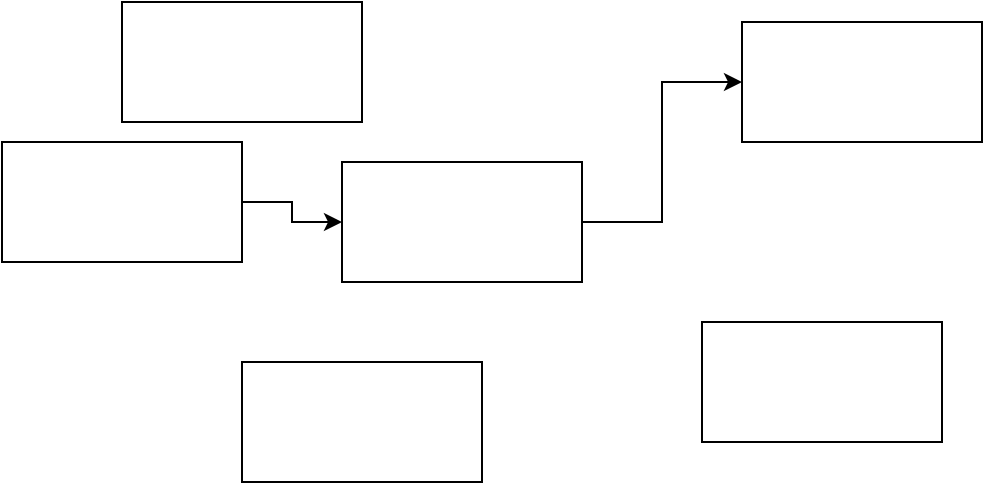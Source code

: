 <mxfile version="26.0.16">
  <diagram name="Страница — 1" id="zN89MxmxTxfUkHLjtzpQ">
    <mxGraphModel dx="583" dy="309" grid="1" gridSize="10" guides="1" tooltips="1" connect="1" arrows="1" fold="1" page="1" pageScale="1" pageWidth="827" pageHeight="1169" math="0" shadow="0">
      <root>
        <mxCell id="0" />
        <mxCell id="1" parent="0" />
        <mxCell id="MhFlkR3Y8cK1boSWRTg6-1" value="" style="rounded=0;whiteSpace=wrap;html=1;" vertex="1" parent="1">
          <mxGeometry x="80" y="150" width="120" height="60" as="geometry" />
        </mxCell>
        <mxCell id="MhFlkR3Y8cK1boSWRTg6-7" value="" style="edgeStyle=orthogonalEdgeStyle;rounded=0;orthogonalLoop=1;jettySize=auto;html=1;" edge="1" parent="1" source="MhFlkR3Y8cK1boSWRTg6-2" target="MhFlkR3Y8cK1boSWRTg6-3">
          <mxGeometry relative="1" as="geometry" />
        </mxCell>
        <mxCell id="MhFlkR3Y8cK1boSWRTg6-2" value="" style="rounded=0;whiteSpace=wrap;html=1;" vertex="1" parent="1">
          <mxGeometry x="20" y="220" width="120" height="60" as="geometry" />
        </mxCell>
        <mxCell id="MhFlkR3Y8cK1boSWRTg6-8" style="edgeStyle=orthogonalEdgeStyle;rounded=0;orthogonalLoop=1;jettySize=auto;html=1;entryX=0;entryY=0.5;entryDx=0;entryDy=0;" edge="1" parent="1" source="MhFlkR3Y8cK1boSWRTg6-3" target="MhFlkR3Y8cK1boSWRTg6-6">
          <mxGeometry relative="1" as="geometry" />
        </mxCell>
        <mxCell id="MhFlkR3Y8cK1boSWRTg6-3" value="" style="rounded=0;whiteSpace=wrap;html=1;" vertex="1" parent="1">
          <mxGeometry x="190" y="230" width="120" height="60" as="geometry" />
        </mxCell>
        <mxCell id="MhFlkR3Y8cK1boSWRTg6-4" value="" style="rounded=0;whiteSpace=wrap;html=1;" vertex="1" parent="1">
          <mxGeometry x="140" y="330" width="120" height="60" as="geometry" />
        </mxCell>
        <mxCell id="MhFlkR3Y8cK1boSWRTg6-5" value="" style="rounded=0;whiteSpace=wrap;html=1;" vertex="1" parent="1">
          <mxGeometry x="370" y="310" width="120" height="60" as="geometry" />
        </mxCell>
        <mxCell id="MhFlkR3Y8cK1boSWRTg6-6" value="" style="rounded=0;whiteSpace=wrap;html=1;" vertex="1" parent="1">
          <mxGeometry x="390" y="160" width="120" height="60" as="geometry" />
        </mxCell>
      </root>
    </mxGraphModel>
  </diagram>
</mxfile>

